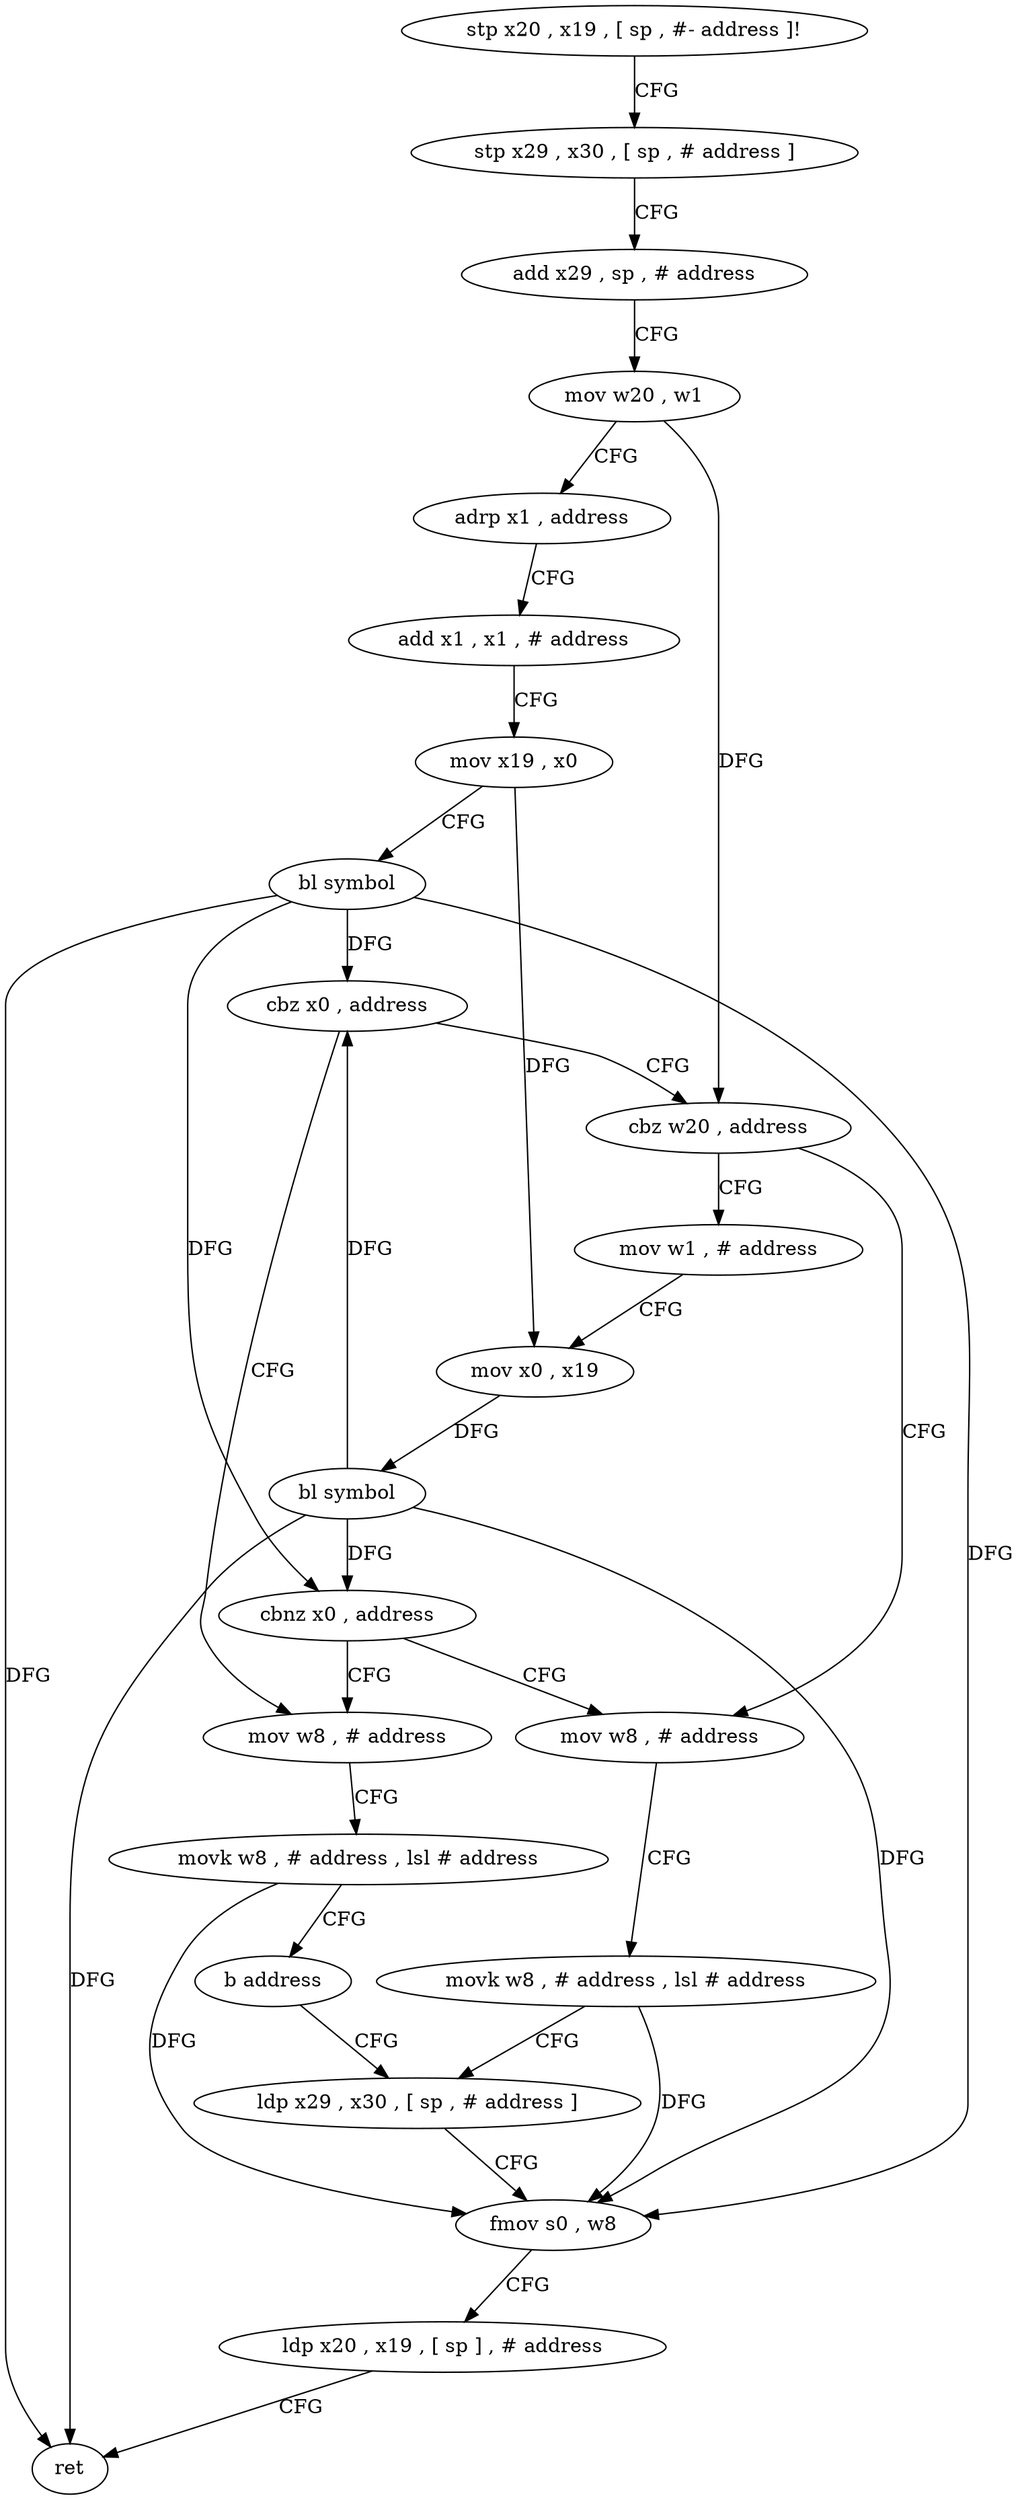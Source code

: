 digraph "func" {
"4254600" [label = "stp x20 , x19 , [ sp , #- address ]!" ]
"4254604" [label = "stp x29 , x30 , [ sp , # address ]" ]
"4254608" [label = "add x29 , sp , # address" ]
"4254612" [label = "mov w20 , w1" ]
"4254616" [label = "adrp x1 , address" ]
"4254620" [label = "add x1 , x1 , # address" ]
"4254624" [label = "mov x19 , x0" ]
"4254628" [label = "bl symbol" ]
"4254632" [label = "cbz x0 , address" ]
"4254648" [label = "cbz w20 , address" ]
"4254636" [label = "mov w8 , # address" ]
"4254668" [label = "mov w8 , # address" ]
"4254652" [label = "mov w1 , # address" ]
"4254640" [label = "movk w8 , # address , lsl # address" ]
"4254644" [label = "b address" ]
"4254676" [label = "ldp x29 , x30 , [ sp , # address ]" ]
"4254672" [label = "movk w8 , # address , lsl # address" ]
"4254656" [label = "mov x0 , x19" ]
"4254660" [label = "bl symbol" ]
"4254664" [label = "cbnz x0 , address" ]
"4254680" [label = "fmov s0 , w8" ]
"4254684" [label = "ldp x20 , x19 , [ sp ] , # address" ]
"4254688" [label = "ret" ]
"4254600" -> "4254604" [ label = "CFG" ]
"4254604" -> "4254608" [ label = "CFG" ]
"4254608" -> "4254612" [ label = "CFG" ]
"4254612" -> "4254616" [ label = "CFG" ]
"4254612" -> "4254648" [ label = "DFG" ]
"4254616" -> "4254620" [ label = "CFG" ]
"4254620" -> "4254624" [ label = "CFG" ]
"4254624" -> "4254628" [ label = "CFG" ]
"4254624" -> "4254656" [ label = "DFG" ]
"4254628" -> "4254632" [ label = "DFG" ]
"4254628" -> "4254664" [ label = "DFG" ]
"4254628" -> "4254688" [ label = "DFG" ]
"4254628" -> "4254680" [ label = "DFG" ]
"4254632" -> "4254648" [ label = "CFG" ]
"4254632" -> "4254636" [ label = "CFG" ]
"4254648" -> "4254668" [ label = "CFG" ]
"4254648" -> "4254652" [ label = "CFG" ]
"4254636" -> "4254640" [ label = "CFG" ]
"4254668" -> "4254672" [ label = "CFG" ]
"4254652" -> "4254656" [ label = "CFG" ]
"4254640" -> "4254644" [ label = "CFG" ]
"4254640" -> "4254680" [ label = "DFG" ]
"4254644" -> "4254676" [ label = "CFG" ]
"4254676" -> "4254680" [ label = "CFG" ]
"4254672" -> "4254676" [ label = "CFG" ]
"4254672" -> "4254680" [ label = "DFG" ]
"4254656" -> "4254660" [ label = "DFG" ]
"4254660" -> "4254664" [ label = "DFG" ]
"4254660" -> "4254632" [ label = "DFG" ]
"4254660" -> "4254688" [ label = "DFG" ]
"4254660" -> "4254680" [ label = "DFG" ]
"4254664" -> "4254636" [ label = "CFG" ]
"4254664" -> "4254668" [ label = "CFG" ]
"4254680" -> "4254684" [ label = "CFG" ]
"4254684" -> "4254688" [ label = "CFG" ]
}
